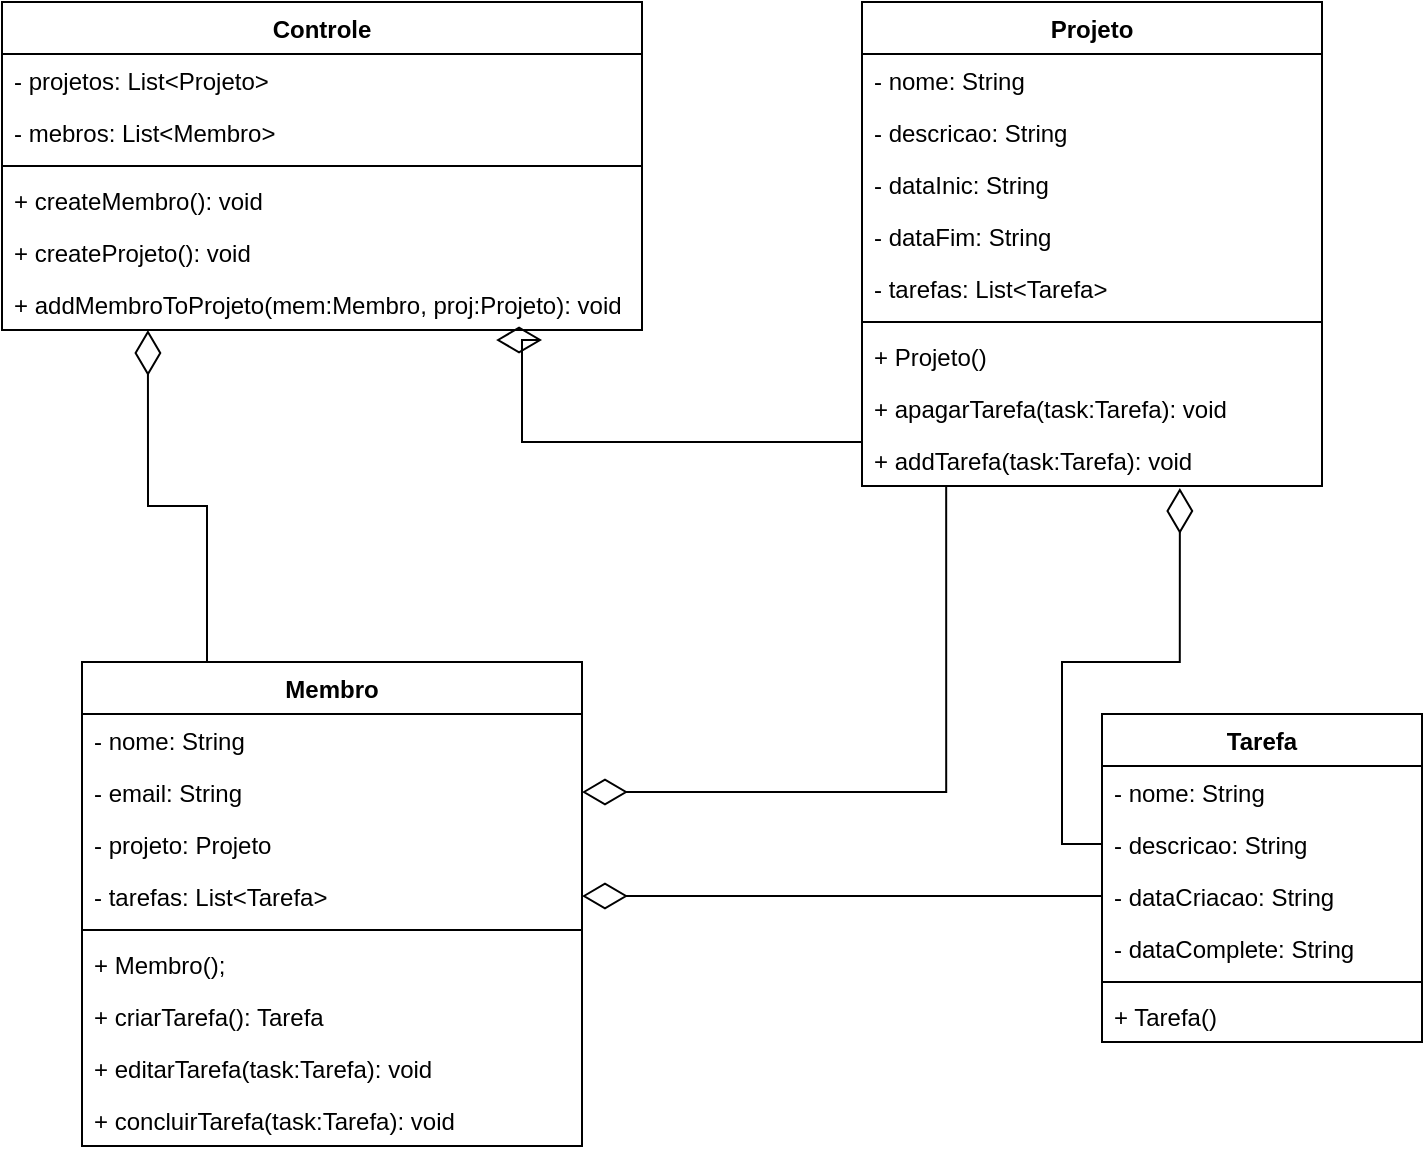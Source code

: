 <mxfile version="21.1.5" type="device">
  <diagram name="Página-1" id="iC80lVSpWMyMitkJ9M75">
    <mxGraphModel dx="1393" dy="758" grid="1" gridSize="10" guides="1" tooltips="1" connect="1" arrows="1" fold="1" page="1" pageScale="1" pageWidth="827" pageHeight="1169" math="0" shadow="0">
      <root>
        <mxCell id="0" />
        <mxCell id="1" parent="0" />
        <mxCell id="_StfaTeOmPqpvbMpZS0f-1" value="Projeto" style="swimlane;fontStyle=1;align=center;verticalAlign=top;childLayout=stackLayout;horizontal=1;startSize=26;horizontalStack=0;resizeParent=1;resizeParentMax=0;resizeLast=0;collapsible=1;marginBottom=0;whiteSpace=wrap;html=1;" vertex="1" parent="1">
          <mxGeometry x="480" y="80" width="230" height="242" as="geometry" />
        </mxCell>
        <mxCell id="_StfaTeOmPqpvbMpZS0f-2" value="- nome: String" style="text;strokeColor=none;fillColor=none;align=left;verticalAlign=top;spacingLeft=4;spacingRight=4;overflow=hidden;rotatable=0;points=[[0,0.5],[1,0.5]];portConstraint=eastwest;whiteSpace=wrap;html=1;" vertex="1" parent="_StfaTeOmPqpvbMpZS0f-1">
          <mxGeometry y="26" width="230" height="26" as="geometry" />
        </mxCell>
        <mxCell id="_StfaTeOmPqpvbMpZS0f-5" value="- descricao: String" style="text;strokeColor=none;fillColor=none;align=left;verticalAlign=top;spacingLeft=4;spacingRight=4;overflow=hidden;rotatable=0;points=[[0,0.5],[1,0.5]];portConstraint=eastwest;whiteSpace=wrap;html=1;" vertex="1" parent="_StfaTeOmPqpvbMpZS0f-1">
          <mxGeometry y="52" width="230" height="26" as="geometry" />
        </mxCell>
        <mxCell id="_StfaTeOmPqpvbMpZS0f-6" value="- dataInic: String" style="text;strokeColor=none;fillColor=none;align=left;verticalAlign=top;spacingLeft=4;spacingRight=4;overflow=hidden;rotatable=0;points=[[0,0.5],[1,0.5]];portConstraint=eastwest;whiteSpace=wrap;html=1;" vertex="1" parent="_StfaTeOmPqpvbMpZS0f-1">
          <mxGeometry y="78" width="230" height="26" as="geometry" />
        </mxCell>
        <mxCell id="_StfaTeOmPqpvbMpZS0f-7" value="- dataFim: String" style="text;strokeColor=none;fillColor=none;align=left;verticalAlign=top;spacingLeft=4;spacingRight=4;overflow=hidden;rotatable=0;points=[[0,0.5],[1,0.5]];portConstraint=eastwest;whiteSpace=wrap;html=1;" vertex="1" parent="_StfaTeOmPqpvbMpZS0f-1">
          <mxGeometry y="104" width="230" height="26" as="geometry" />
        </mxCell>
        <mxCell id="_StfaTeOmPqpvbMpZS0f-8" value="- tarefas: List&amp;lt;Tarefa&amp;gt;" style="text;strokeColor=none;fillColor=none;align=left;verticalAlign=top;spacingLeft=4;spacingRight=4;overflow=hidden;rotatable=0;points=[[0,0.5],[1,0.5]];portConstraint=eastwest;whiteSpace=wrap;html=1;" vertex="1" parent="_StfaTeOmPqpvbMpZS0f-1">
          <mxGeometry y="130" width="230" height="26" as="geometry" />
        </mxCell>
        <mxCell id="_StfaTeOmPqpvbMpZS0f-3" value="" style="line;strokeWidth=1;fillColor=none;align=left;verticalAlign=middle;spacingTop=-1;spacingLeft=3;spacingRight=3;rotatable=0;labelPosition=right;points=[];portConstraint=eastwest;strokeColor=inherit;" vertex="1" parent="_StfaTeOmPqpvbMpZS0f-1">
          <mxGeometry y="156" width="230" height="8" as="geometry" />
        </mxCell>
        <mxCell id="_StfaTeOmPqpvbMpZS0f-4" value="+ Projeto()" style="text;strokeColor=none;fillColor=none;align=left;verticalAlign=top;spacingLeft=4;spacingRight=4;overflow=hidden;rotatable=0;points=[[0,0.5],[1,0.5]];portConstraint=eastwest;whiteSpace=wrap;html=1;" vertex="1" parent="_StfaTeOmPqpvbMpZS0f-1">
          <mxGeometry y="164" width="230" height="26" as="geometry" />
        </mxCell>
        <mxCell id="_StfaTeOmPqpvbMpZS0f-27" value="+ apagarTarefa(task:Tarefa): void" style="text;strokeColor=none;fillColor=none;align=left;verticalAlign=top;spacingLeft=4;spacingRight=4;overflow=hidden;rotatable=0;points=[[0,0.5],[1,0.5]];portConstraint=eastwest;whiteSpace=wrap;html=1;" vertex="1" parent="_StfaTeOmPqpvbMpZS0f-1">
          <mxGeometry y="190" width="230" height="26" as="geometry" />
        </mxCell>
        <mxCell id="_StfaTeOmPqpvbMpZS0f-28" value="+ addTarefa(task:Tarefa): void" style="text;strokeColor=none;fillColor=none;align=left;verticalAlign=top;spacingLeft=4;spacingRight=4;overflow=hidden;rotatable=0;points=[[0,0.5],[1,0.5]];portConstraint=eastwest;whiteSpace=wrap;html=1;" vertex="1" parent="_StfaTeOmPqpvbMpZS0f-1">
          <mxGeometry y="216" width="230" height="26" as="geometry" />
        </mxCell>
        <mxCell id="_StfaTeOmPqpvbMpZS0f-10" value="Tarefa" style="swimlane;fontStyle=1;align=center;verticalAlign=top;childLayout=stackLayout;horizontal=1;startSize=26;horizontalStack=0;resizeParent=1;resizeParentMax=0;resizeLast=0;collapsible=1;marginBottom=0;whiteSpace=wrap;html=1;" vertex="1" parent="1">
          <mxGeometry x="600" y="436" width="160" height="164" as="geometry" />
        </mxCell>
        <mxCell id="_StfaTeOmPqpvbMpZS0f-11" value="- nome: String" style="text;strokeColor=none;fillColor=none;align=left;verticalAlign=top;spacingLeft=4;spacingRight=4;overflow=hidden;rotatable=0;points=[[0,0.5],[1,0.5]];portConstraint=eastwest;whiteSpace=wrap;html=1;" vertex="1" parent="_StfaTeOmPqpvbMpZS0f-10">
          <mxGeometry y="26" width="160" height="26" as="geometry" />
        </mxCell>
        <mxCell id="_StfaTeOmPqpvbMpZS0f-14" value="- descricao: String" style="text;strokeColor=none;fillColor=none;align=left;verticalAlign=top;spacingLeft=4;spacingRight=4;overflow=hidden;rotatable=0;points=[[0,0.5],[1,0.5]];portConstraint=eastwest;whiteSpace=wrap;html=1;" vertex="1" parent="_StfaTeOmPqpvbMpZS0f-10">
          <mxGeometry y="52" width="160" height="26" as="geometry" />
        </mxCell>
        <mxCell id="_StfaTeOmPqpvbMpZS0f-15" value="- dataCriacao: String" style="text;strokeColor=none;fillColor=none;align=left;verticalAlign=top;spacingLeft=4;spacingRight=4;overflow=hidden;rotatable=0;points=[[0,0.5],[1,0.5]];portConstraint=eastwest;whiteSpace=wrap;html=1;" vertex="1" parent="_StfaTeOmPqpvbMpZS0f-10">
          <mxGeometry y="78" width="160" height="26" as="geometry" />
        </mxCell>
        <mxCell id="_StfaTeOmPqpvbMpZS0f-16" value="- dataComplete: String" style="text;strokeColor=none;fillColor=none;align=left;verticalAlign=top;spacingLeft=4;spacingRight=4;overflow=hidden;rotatable=0;points=[[0,0.5],[1,0.5]];portConstraint=eastwest;whiteSpace=wrap;html=1;" vertex="1" parent="_StfaTeOmPqpvbMpZS0f-10">
          <mxGeometry y="104" width="160" height="26" as="geometry" />
        </mxCell>
        <mxCell id="_StfaTeOmPqpvbMpZS0f-12" value="" style="line;strokeWidth=1;fillColor=none;align=left;verticalAlign=middle;spacingTop=-1;spacingLeft=3;spacingRight=3;rotatable=0;labelPosition=right;points=[];portConstraint=eastwest;strokeColor=inherit;" vertex="1" parent="_StfaTeOmPqpvbMpZS0f-10">
          <mxGeometry y="130" width="160" height="8" as="geometry" />
        </mxCell>
        <mxCell id="_StfaTeOmPqpvbMpZS0f-13" value="+ Tarefa()&lt;br&gt;" style="text;strokeColor=none;fillColor=none;align=left;verticalAlign=top;spacingLeft=4;spacingRight=4;overflow=hidden;rotatable=0;points=[[0,0.5],[1,0.5]];portConstraint=eastwest;whiteSpace=wrap;html=1;" vertex="1" parent="_StfaTeOmPqpvbMpZS0f-10">
          <mxGeometry y="138" width="160" height="26" as="geometry" />
        </mxCell>
        <mxCell id="_StfaTeOmPqpvbMpZS0f-43" style="edgeStyle=orthogonalEdgeStyle;rounded=0;orthogonalLoop=1;jettySize=auto;html=1;exitX=0.25;exitY=0;exitDx=0;exitDy=0;entryX=0.228;entryY=1;entryDx=0;entryDy=0;entryPerimeter=0;endArrow=diamondThin;endFill=0;endSize=20;" edge="1" parent="1" source="_StfaTeOmPqpvbMpZS0f-18" target="_StfaTeOmPqpvbMpZS0f-45">
          <mxGeometry relative="1" as="geometry" />
        </mxCell>
        <mxCell id="_StfaTeOmPqpvbMpZS0f-18" value="Membro" style="swimlane;fontStyle=1;align=center;verticalAlign=top;childLayout=stackLayout;horizontal=1;startSize=26;horizontalStack=0;resizeParent=1;resizeParentMax=0;resizeLast=0;collapsible=1;marginBottom=0;whiteSpace=wrap;html=1;" vertex="1" parent="1">
          <mxGeometry x="90" y="410" width="250" height="242" as="geometry" />
        </mxCell>
        <mxCell id="_StfaTeOmPqpvbMpZS0f-19" value="- nome: String" style="text;strokeColor=none;fillColor=none;align=left;verticalAlign=top;spacingLeft=4;spacingRight=4;overflow=hidden;rotatable=0;points=[[0,0.5],[1,0.5]];portConstraint=eastwest;whiteSpace=wrap;html=1;" vertex="1" parent="_StfaTeOmPqpvbMpZS0f-18">
          <mxGeometry y="26" width="250" height="26" as="geometry" />
        </mxCell>
        <mxCell id="_StfaTeOmPqpvbMpZS0f-22" value="- email: String" style="text;strokeColor=none;fillColor=none;align=left;verticalAlign=top;spacingLeft=4;spacingRight=4;overflow=hidden;rotatable=0;points=[[0,0.5],[1,0.5]];portConstraint=eastwest;whiteSpace=wrap;html=1;" vertex="1" parent="_StfaTeOmPqpvbMpZS0f-18">
          <mxGeometry y="52" width="250" height="26" as="geometry" />
        </mxCell>
        <mxCell id="_StfaTeOmPqpvbMpZS0f-23" value="- projeto: Projeto" style="text;strokeColor=none;fillColor=none;align=left;verticalAlign=top;spacingLeft=4;spacingRight=4;overflow=hidden;rotatable=0;points=[[0,0.5],[1,0.5]];portConstraint=eastwest;whiteSpace=wrap;html=1;" vertex="1" parent="_StfaTeOmPqpvbMpZS0f-18">
          <mxGeometry y="78" width="250" height="26" as="geometry" />
        </mxCell>
        <mxCell id="_StfaTeOmPqpvbMpZS0f-39" value="- tarefas: List&amp;lt;Tarefa&amp;gt;" style="text;strokeColor=none;fillColor=none;align=left;verticalAlign=top;spacingLeft=4;spacingRight=4;overflow=hidden;rotatable=0;points=[[0,0.5],[1,0.5]];portConstraint=eastwest;whiteSpace=wrap;html=1;" vertex="1" parent="_StfaTeOmPqpvbMpZS0f-18">
          <mxGeometry y="104" width="250" height="26" as="geometry" />
        </mxCell>
        <mxCell id="_StfaTeOmPqpvbMpZS0f-20" value="" style="line;strokeWidth=1;fillColor=none;align=left;verticalAlign=middle;spacingTop=-1;spacingLeft=3;spacingRight=3;rotatable=0;labelPosition=right;points=[];portConstraint=eastwest;strokeColor=inherit;" vertex="1" parent="_StfaTeOmPqpvbMpZS0f-18">
          <mxGeometry y="130" width="250" height="8" as="geometry" />
        </mxCell>
        <mxCell id="_StfaTeOmPqpvbMpZS0f-21" value="+ Membro();" style="text;strokeColor=none;fillColor=none;align=left;verticalAlign=top;spacingLeft=4;spacingRight=4;overflow=hidden;rotatable=0;points=[[0,0.5],[1,0.5]];portConstraint=eastwest;whiteSpace=wrap;html=1;" vertex="1" parent="_StfaTeOmPqpvbMpZS0f-18">
          <mxGeometry y="138" width="250" height="26" as="geometry" />
        </mxCell>
        <mxCell id="_StfaTeOmPqpvbMpZS0f-26" value="+ criarTarefa(): Tarefa" style="text;strokeColor=none;fillColor=none;align=left;verticalAlign=top;spacingLeft=4;spacingRight=4;overflow=hidden;rotatable=0;points=[[0,0.5],[1,0.5]];portConstraint=eastwest;whiteSpace=wrap;html=1;" vertex="1" parent="_StfaTeOmPqpvbMpZS0f-18">
          <mxGeometry y="164" width="250" height="26" as="geometry" />
        </mxCell>
        <mxCell id="_StfaTeOmPqpvbMpZS0f-24" value="+ editarTarefa(task:Tarefa): void" style="text;strokeColor=none;fillColor=none;align=left;verticalAlign=top;spacingLeft=4;spacingRight=4;overflow=hidden;rotatable=0;points=[[0,0.5],[1,0.5]];portConstraint=eastwest;whiteSpace=wrap;html=1;" vertex="1" parent="_StfaTeOmPqpvbMpZS0f-18">
          <mxGeometry y="190" width="250" height="26" as="geometry" />
        </mxCell>
        <mxCell id="_StfaTeOmPqpvbMpZS0f-25" value="+ concluirTarefa(task:Tarefa): void" style="text;strokeColor=none;fillColor=none;align=left;verticalAlign=top;spacingLeft=4;spacingRight=4;overflow=hidden;rotatable=0;points=[[0,0.5],[1,0.5]];portConstraint=eastwest;whiteSpace=wrap;html=1;" vertex="1" parent="_StfaTeOmPqpvbMpZS0f-18">
          <mxGeometry y="216" width="250" height="26" as="geometry" />
        </mxCell>
        <mxCell id="_StfaTeOmPqpvbMpZS0f-33" value="Controle" style="swimlane;fontStyle=1;align=center;verticalAlign=top;childLayout=stackLayout;horizontal=1;startSize=26;horizontalStack=0;resizeParent=1;resizeParentMax=0;resizeLast=0;collapsible=1;marginBottom=0;whiteSpace=wrap;html=1;" vertex="1" parent="1">
          <mxGeometry x="50" y="80" width="320" height="164" as="geometry" />
        </mxCell>
        <mxCell id="_StfaTeOmPqpvbMpZS0f-34" value="- projetos: List&amp;lt;Projeto&amp;gt;" style="text;strokeColor=none;fillColor=none;align=left;verticalAlign=top;spacingLeft=4;spacingRight=4;overflow=hidden;rotatable=0;points=[[0,0.5],[1,0.5]];portConstraint=eastwest;whiteSpace=wrap;html=1;" vertex="1" parent="_StfaTeOmPqpvbMpZS0f-33">
          <mxGeometry y="26" width="320" height="26" as="geometry" />
        </mxCell>
        <mxCell id="_StfaTeOmPqpvbMpZS0f-37" value="- mebros: List&amp;lt;Membro&amp;gt;" style="text;strokeColor=none;fillColor=none;align=left;verticalAlign=top;spacingLeft=4;spacingRight=4;overflow=hidden;rotatable=0;points=[[0,0.5],[1,0.5]];portConstraint=eastwest;whiteSpace=wrap;html=1;" vertex="1" parent="_StfaTeOmPqpvbMpZS0f-33">
          <mxGeometry y="52" width="320" height="26" as="geometry" />
        </mxCell>
        <mxCell id="_StfaTeOmPqpvbMpZS0f-35" value="" style="line;strokeWidth=1;fillColor=none;align=left;verticalAlign=middle;spacingTop=-1;spacingLeft=3;spacingRight=3;rotatable=0;labelPosition=right;points=[];portConstraint=eastwest;strokeColor=inherit;" vertex="1" parent="_StfaTeOmPqpvbMpZS0f-33">
          <mxGeometry y="78" width="320" height="8" as="geometry" />
        </mxCell>
        <mxCell id="_StfaTeOmPqpvbMpZS0f-36" value="+ createMembro(): void" style="text;strokeColor=none;fillColor=none;align=left;verticalAlign=top;spacingLeft=4;spacingRight=4;overflow=hidden;rotatable=0;points=[[0,0.5],[1,0.5]];portConstraint=eastwest;whiteSpace=wrap;html=1;" vertex="1" parent="_StfaTeOmPqpvbMpZS0f-33">
          <mxGeometry y="86" width="320" height="26" as="geometry" />
        </mxCell>
        <mxCell id="_StfaTeOmPqpvbMpZS0f-38" value="+ createProjeto(): void" style="text;strokeColor=none;fillColor=none;align=left;verticalAlign=top;spacingLeft=4;spacingRight=4;overflow=hidden;rotatable=0;points=[[0,0.5],[1,0.5]];portConstraint=eastwest;whiteSpace=wrap;html=1;" vertex="1" parent="_StfaTeOmPqpvbMpZS0f-33">
          <mxGeometry y="112" width="320" height="26" as="geometry" />
        </mxCell>
        <mxCell id="_StfaTeOmPqpvbMpZS0f-45" value="+ addMembroToProjeto(mem:Membro, proj:Projeto): void" style="text;strokeColor=none;fillColor=none;align=left;verticalAlign=top;spacingLeft=4;spacingRight=4;overflow=hidden;rotatable=0;points=[[0,0.5],[1,0.5]];portConstraint=eastwest;whiteSpace=wrap;html=1;" vertex="1" parent="_StfaTeOmPqpvbMpZS0f-33">
          <mxGeometry y="138" width="320" height="26" as="geometry" />
        </mxCell>
        <mxCell id="_StfaTeOmPqpvbMpZS0f-40" style="edgeStyle=orthogonalEdgeStyle;rounded=0;orthogonalLoop=1;jettySize=auto;html=1;exitX=1;exitY=0.5;exitDx=0;exitDy=0;entryX=0.183;entryY=1;entryDx=0;entryDy=0;entryPerimeter=0;endArrow=none;endFill=0;startArrow=diamondThin;startFill=0;startSize=20;" edge="1" parent="1" source="_StfaTeOmPqpvbMpZS0f-22" target="_StfaTeOmPqpvbMpZS0f-28">
          <mxGeometry relative="1" as="geometry" />
        </mxCell>
        <mxCell id="_StfaTeOmPqpvbMpZS0f-41" style="edgeStyle=orthogonalEdgeStyle;rounded=0;orthogonalLoop=1;jettySize=auto;html=1;entryX=1;entryY=0.5;entryDx=0;entryDy=0;endArrow=diamondThin;endFill=0;endSize=20;" edge="1" parent="1" source="_StfaTeOmPqpvbMpZS0f-15" target="_StfaTeOmPqpvbMpZS0f-39">
          <mxGeometry relative="1" as="geometry" />
        </mxCell>
        <mxCell id="_StfaTeOmPqpvbMpZS0f-42" style="edgeStyle=orthogonalEdgeStyle;rounded=0;orthogonalLoop=1;jettySize=auto;html=1;exitX=0;exitY=0.5;exitDx=0;exitDy=0;entryX=0.691;entryY=1.038;entryDx=0;entryDy=0;entryPerimeter=0;endArrow=diamondThin;endFill=0;endSize=20;" edge="1" parent="1" source="_StfaTeOmPqpvbMpZS0f-14" target="_StfaTeOmPqpvbMpZS0f-28">
          <mxGeometry relative="1" as="geometry" />
        </mxCell>
        <mxCell id="_StfaTeOmPqpvbMpZS0f-44" style="edgeStyle=orthogonalEdgeStyle;rounded=0;orthogonalLoop=1;jettySize=auto;html=1;exitX=0;exitY=0.5;exitDx=0;exitDy=0;entryX=0.772;entryY=1.192;entryDx=0;entryDy=0;entryPerimeter=0;endArrow=diamondThin;endFill=0;endSize=20;" edge="1" parent="1" source="_StfaTeOmPqpvbMpZS0f-4" target="_StfaTeOmPqpvbMpZS0f-45">
          <mxGeometry relative="1" as="geometry">
            <Array as="points">
              <mxPoint x="480" y="300" />
              <mxPoint x="310" y="300" />
              <mxPoint x="310" y="249" />
            </Array>
          </mxGeometry>
        </mxCell>
      </root>
    </mxGraphModel>
  </diagram>
</mxfile>
